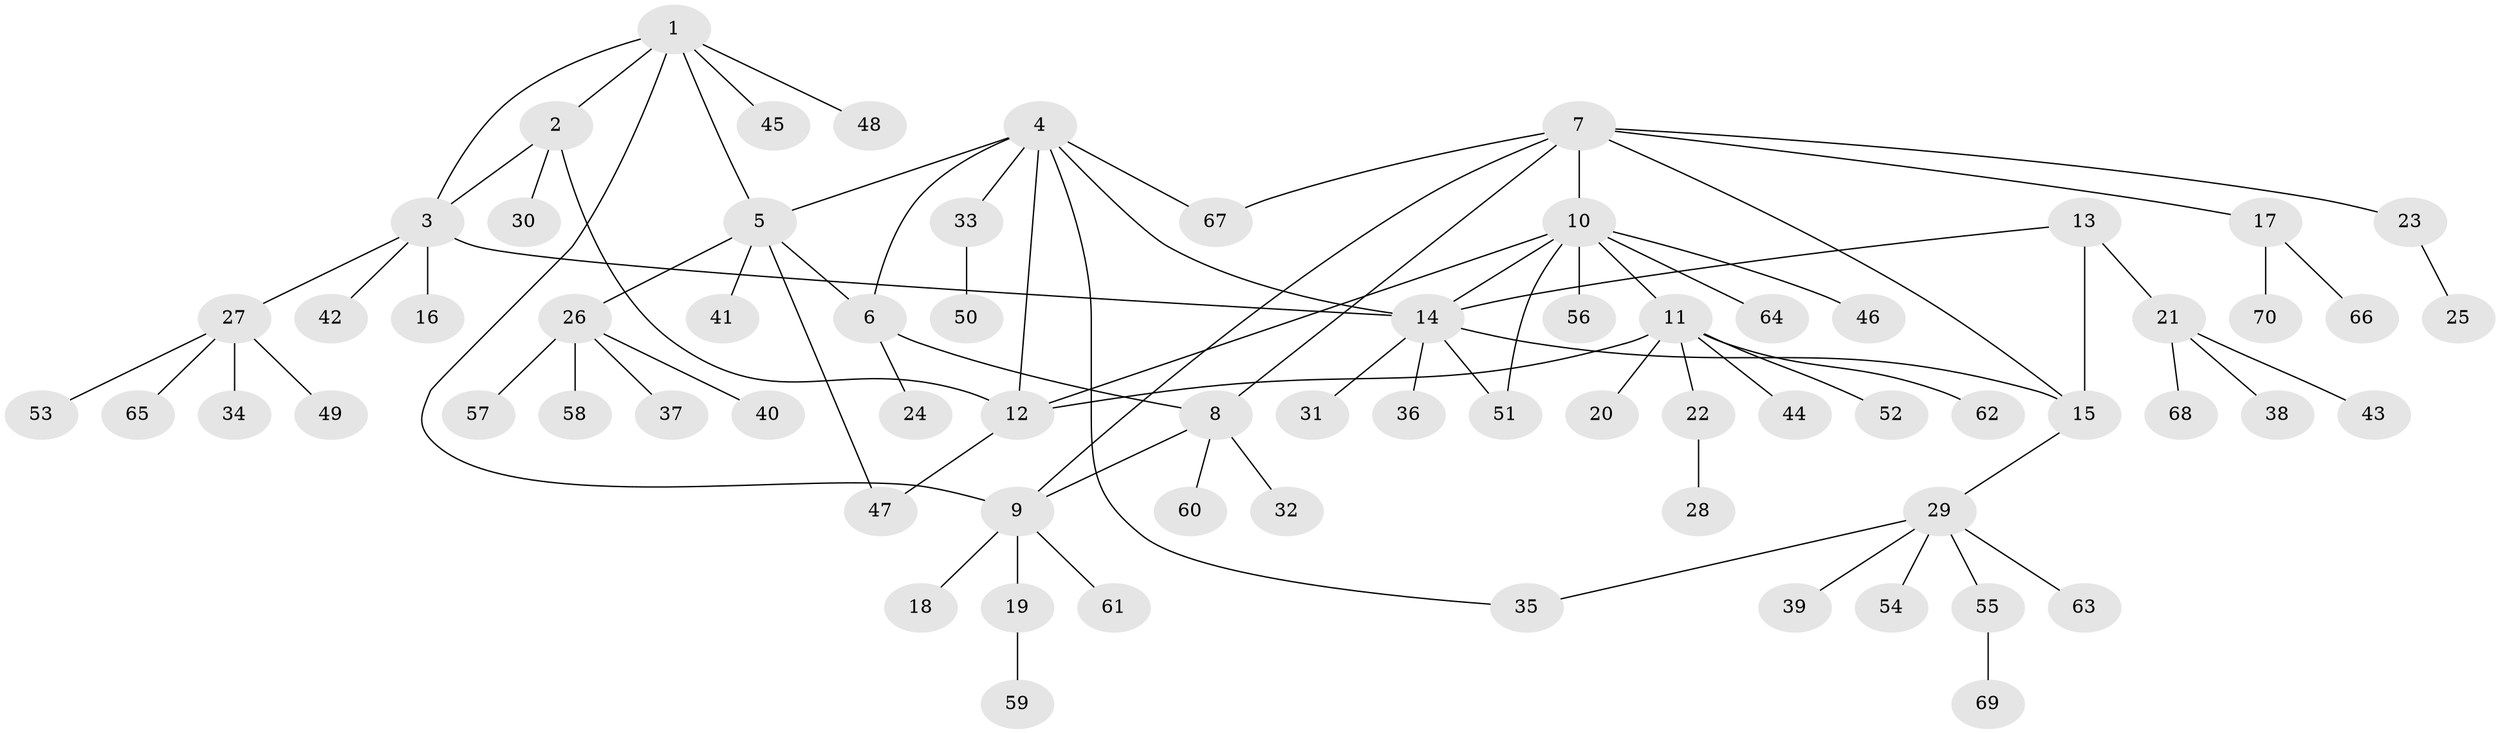 // Generated by graph-tools (version 1.1) at 2025/02/03/09/25 03:02:45]
// undirected, 70 vertices, 84 edges
graph export_dot {
graph [start="1"]
  node [color=gray90,style=filled];
  1;
  2;
  3;
  4;
  5;
  6;
  7;
  8;
  9;
  10;
  11;
  12;
  13;
  14;
  15;
  16;
  17;
  18;
  19;
  20;
  21;
  22;
  23;
  24;
  25;
  26;
  27;
  28;
  29;
  30;
  31;
  32;
  33;
  34;
  35;
  36;
  37;
  38;
  39;
  40;
  41;
  42;
  43;
  44;
  45;
  46;
  47;
  48;
  49;
  50;
  51;
  52;
  53;
  54;
  55;
  56;
  57;
  58;
  59;
  60;
  61;
  62;
  63;
  64;
  65;
  66;
  67;
  68;
  69;
  70;
  1 -- 2;
  1 -- 3;
  1 -- 5;
  1 -- 9;
  1 -- 45;
  1 -- 48;
  2 -- 3;
  2 -- 12;
  2 -- 30;
  3 -- 14;
  3 -- 16;
  3 -- 27;
  3 -- 42;
  4 -- 5;
  4 -- 6;
  4 -- 12;
  4 -- 14;
  4 -- 33;
  4 -- 35;
  4 -- 67;
  5 -- 6;
  5 -- 26;
  5 -- 41;
  5 -- 47;
  6 -- 8;
  6 -- 24;
  7 -- 8;
  7 -- 9;
  7 -- 10;
  7 -- 15;
  7 -- 17;
  7 -- 23;
  7 -- 67;
  8 -- 9;
  8 -- 32;
  8 -- 60;
  9 -- 18;
  9 -- 19;
  9 -- 61;
  10 -- 11;
  10 -- 12;
  10 -- 14;
  10 -- 46;
  10 -- 51;
  10 -- 56;
  10 -- 64;
  11 -- 12;
  11 -- 20;
  11 -- 22;
  11 -- 44;
  11 -- 52;
  11 -- 62;
  12 -- 47;
  13 -- 14;
  13 -- 15;
  13 -- 21;
  14 -- 15;
  14 -- 31;
  14 -- 36;
  14 -- 51;
  15 -- 29;
  17 -- 66;
  17 -- 70;
  19 -- 59;
  21 -- 38;
  21 -- 43;
  21 -- 68;
  22 -- 28;
  23 -- 25;
  26 -- 37;
  26 -- 40;
  26 -- 57;
  26 -- 58;
  27 -- 34;
  27 -- 49;
  27 -- 53;
  27 -- 65;
  29 -- 35;
  29 -- 39;
  29 -- 54;
  29 -- 55;
  29 -- 63;
  33 -- 50;
  55 -- 69;
}

